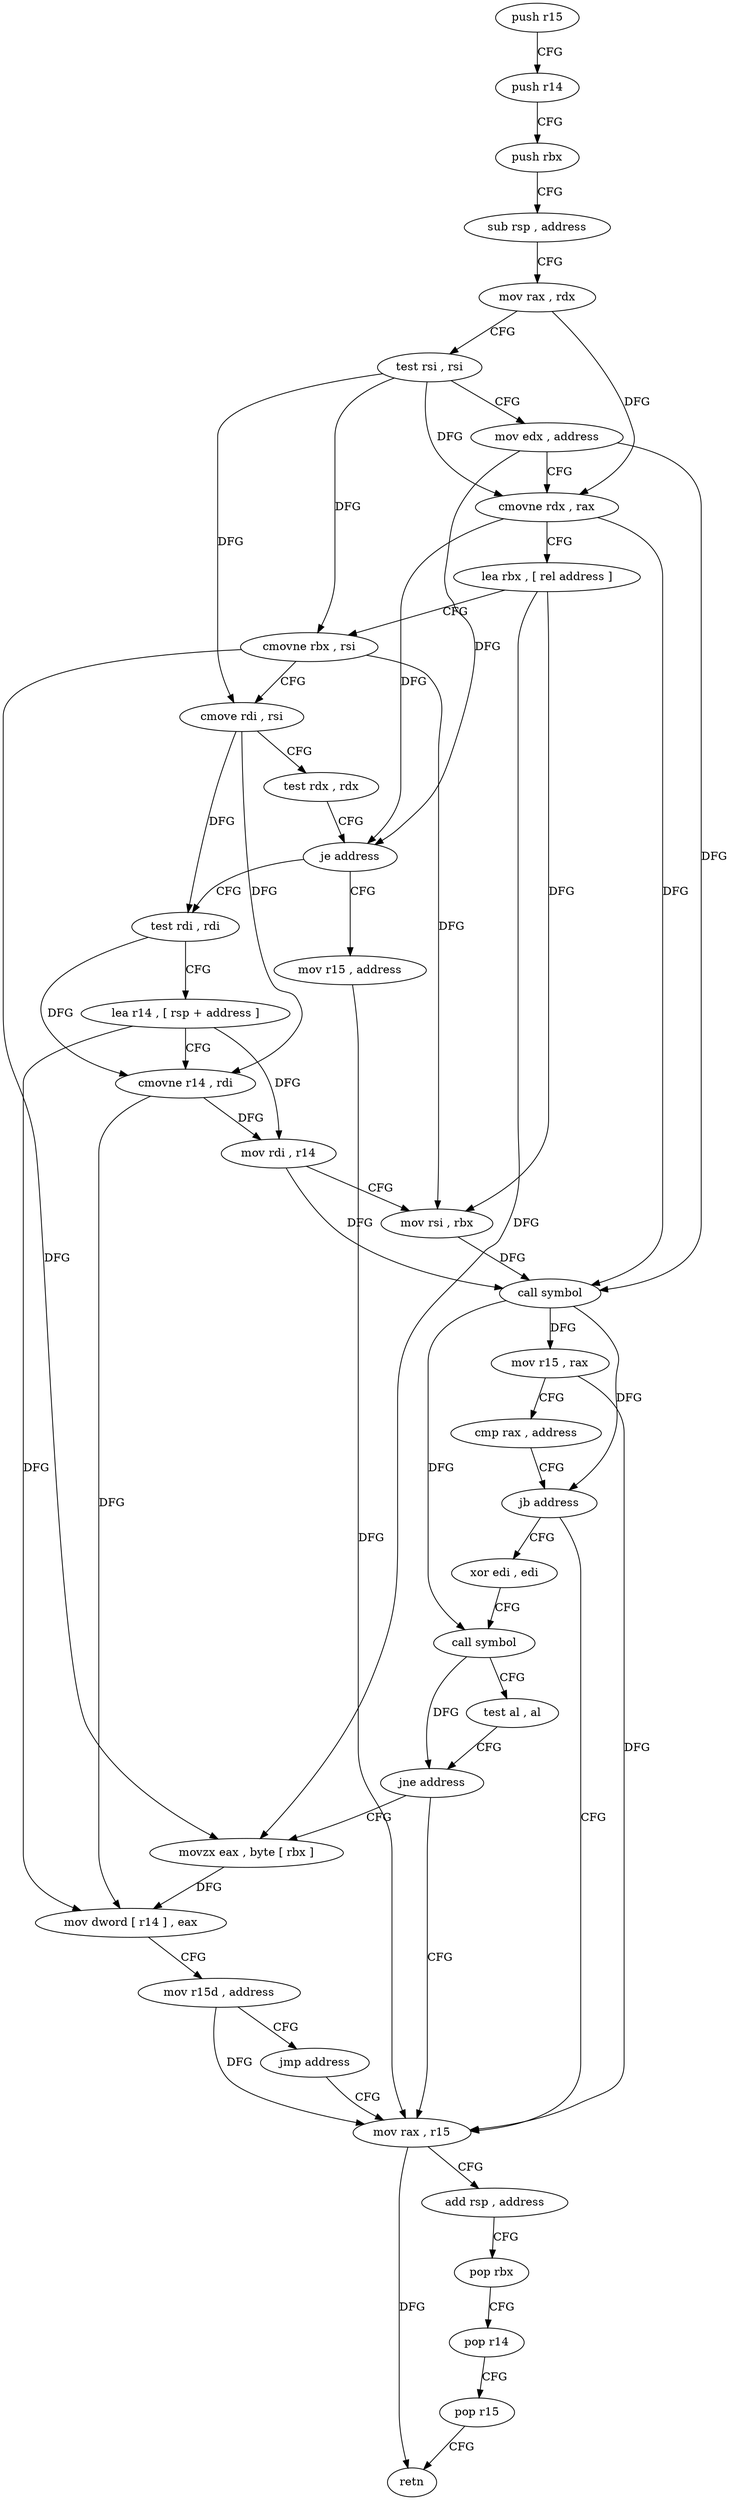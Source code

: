 digraph "func" {
"4317200" [label = "push r15" ]
"4317202" [label = "push r14" ]
"4317204" [label = "push rbx" ]
"4317205" [label = "sub rsp , address" ]
"4317209" [label = "mov rax , rdx" ]
"4317212" [label = "test rsi , rsi" ]
"4317215" [label = "mov edx , address" ]
"4317220" [label = "cmovne rdx , rax" ]
"4317224" [label = "lea rbx , [ rel address ]" ]
"4317231" [label = "cmovne rbx , rsi" ]
"4317235" [label = "cmove rdi , rsi" ]
"4317239" [label = "test rdx , rdx" ]
"4317242" [label = "je address" ]
"4317301" [label = "mov r15 , address" ]
"4317244" [label = "test rdi , rdi" ]
"4317308" [label = "mov rax , r15" ]
"4317247" [label = "lea r14 , [ rsp + address ]" ]
"4317252" [label = "cmovne r14 , rdi" ]
"4317256" [label = "mov rdi , r14" ]
"4317259" [label = "mov rsi , rbx" ]
"4317262" [label = "call symbol" ]
"4317267" [label = "mov r15 , rax" ]
"4317270" [label = "cmp rax , address" ]
"4317274" [label = "jb address" ]
"4317276" [label = "xor edi , edi" ]
"4317311" [label = "add rsp , address" ]
"4317315" [label = "pop rbx" ]
"4317316" [label = "pop r14" ]
"4317318" [label = "pop r15" ]
"4317320" [label = "retn" ]
"4317278" [label = "call symbol" ]
"4317283" [label = "test al , al" ]
"4317285" [label = "jne address" ]
"4317287" [label = "movzx eax , byte [ rbx ]" ]
"4317290" [label = "mov dword [ r14 ] , eax" ]
"4317293" [label = "mov r15d , address" ]
"4317299" [label = "jmp address" ]
"4317200" -> "4317202" [ label = "CFG" ]
"4317202" -> "4317204" [ label = "CFG" ]
"4317204" -> "4317205" [ label = "CFG" ]
"4317205" -> "4317209" [ label = "CFG" ]
"4317209" -> "4317212" [ label = "CFG" ]
"4317209" -> "4317220" [ label = "DFG" ]
"4317212" -> "4317215" [ label = "CFG" ]
"4317212" -> "4317220" [ label = "DFG" ]
"4317212" -> "4317231" [ label = "DFG" ]
"4317212" -> "4317235" [ label = "DFG" ]
"4317215" -> "4317220" [ label = "CFG" ]
"4317215" -> "4317242" [ label = "DFG" ]
"4317215" -> "4317262" [ label = "DFG" ]
"4317220" -> "4317224" [ label = "CFG" ]
"4317220" -> "4317242" [ label = "DFG" ]
"4317220" -> "4317262" [ label = "DFG" ]
"4317224" -> "4317231" [ label = "CFG" ]
"4317224" -> "4317259" [ label = "DFG" ]
"4317224" -> "4317287" [ label = "DFG" ]
"4317231" -> "4317235" [ label = "CFG" ]
"4317231" -> "4317259" [ label = "DFG" ]
"4317231" -> "4317287" [ label = "DFG" ]
"4317235" -> "4317239" [ label = "CFG" ]
"4317235" -> "4317244" [ label = "DFG" ]
"4317235" -> "4317252" [ label = "DFG" ]
"4317239" -> "4317242" [ label = "CFG" ]
"4317242" -> "4317301" [ label = "CFG" ]
"4317242" -> "4317244" [ label = "CFG" ]
"4317301" -> "4317308" [ label = "DFG" ]
"4317244" -> "4317247" [ label = "CFG" ]
"4317244" -> "4317252" [ label = "DFG" ]
"4317308" -> "4317311" [ label = "CFG" ]
"4317308" -> "4317320" [ label = "DFG" ]
"4317247" -> "4317252" [ label = "CFG" ]
"4317247" -> "4317256" [ label = "DFG" ]
"4317247" -> "4317290" [ label = "DFG" ]
"4317252" -> "4317256" [ label = "DFG" ]
"4317252" -> "4317290" [ label = "DFG" ]
"4317256" -> "4317259" [ label = "CFG" ]
"4317256" -> "4317262" [ label = "DFG" ]
"4317259" -> "4317262" [ label = "DFG" ]
"4317262" -> "4317267" [ label = "DFG" ]
"4317262" -> "4317274" [ label = "DFG" ]
"4317262" -> "4317278" [ label = "DFG" ]
"4317267" -> "4317270" [ label = "CFG" ]
"4317267" -> "4317308" [ label = "DFG" ]
"4317270" -> "4317274" [ label = "CFG" ]
"4317274" -> "4317308" [ label = "CFG" ]
"4317274" -> "4317276" [ label = "CFG" ]
"4317276" -> "4317278" [ label = "CFG" ]
"4317311" -> "4317315" [ label = "CFG" ]
"4317315" -> "4317316" [ label = "CFG" ]
"4317316" -> "4317318" [ label = "CFG" ]
"4317318" -> "4317320" [ label = "CFG" ]
"4317278" -> "4317283" [ label = "CFG" ]
"4317278" -> "4317285" [ label = "DFG" ]
"4317283" -> "4317285" [ label = "CFG" ]
"4317285" -> "4317308" [ label = "CFG" ]
"4317285" -> "4317287" [ label = "CFG" ]
"4317287" -> "4317290" [ label = "DFG" ]
"4317290" -> "4317293" [ label = "CFG" ]
"4317293" -> "4317299" [ label = "CFG" ]
"4317293" -> "4317308" [ label = "DFG" ]
"4317299" -> "4317308" [ label = "CFG" ]
}
